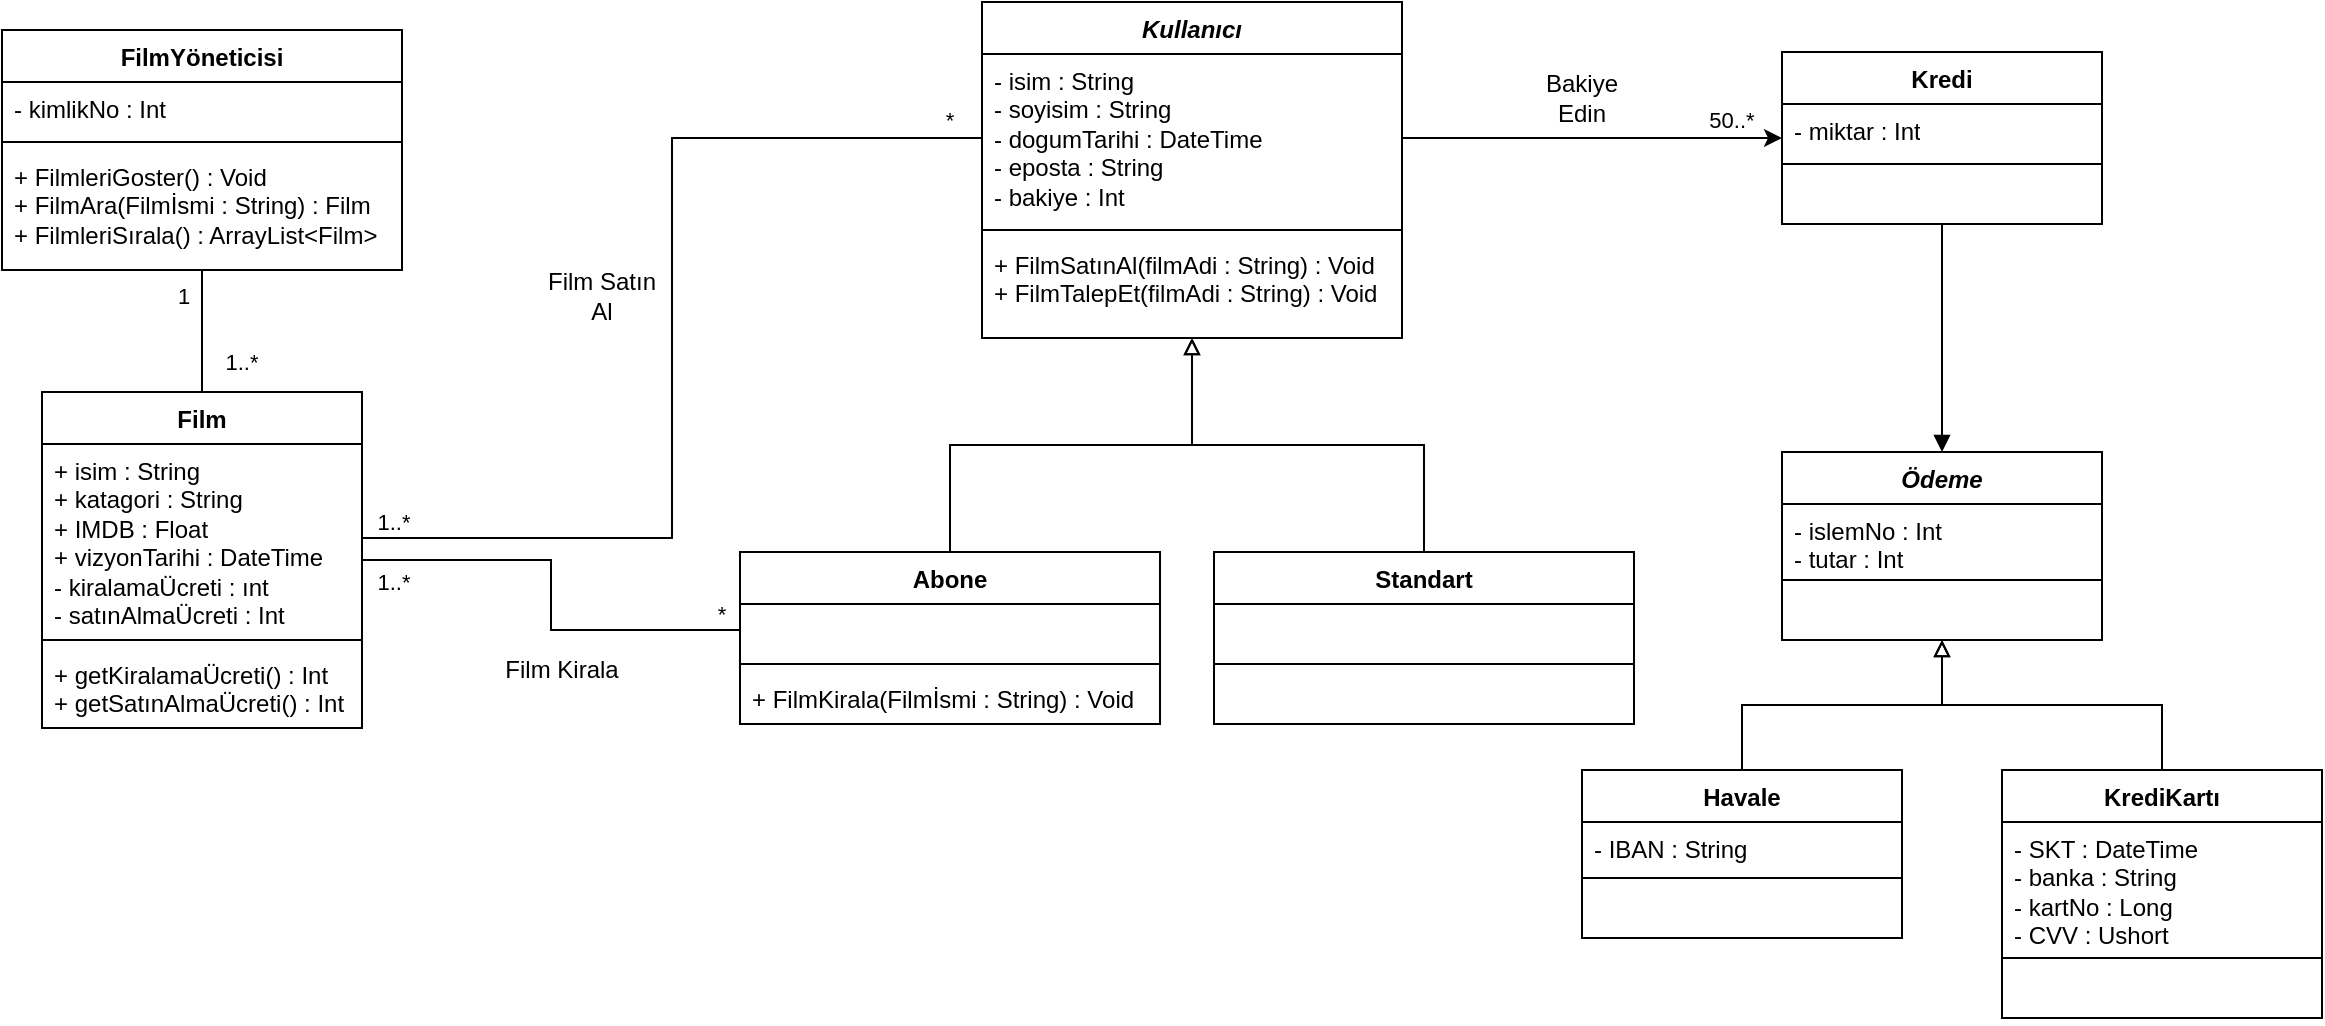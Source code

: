 <mxfile version="21.6.1" type="device">
  <diagram name="Page-1" id="14p7EVBaWdFb6VR1yQjn">
    <mxGraphModel dx="1834" dy="836" grid="1" gridSize="10" guides="1" tooltips="1" connect="1" arrows="0" fold="1" page="0" pageScale="1" pageWidth="850" pageHeight="1100" math="0" shadow="0">
      <root>
        <mxCell id="0" />
        <mxCell id="1" parent="0" />
        <mxCell id="icYQpB3G7Fc4vZrX-THt-25" style="edgeStyle=orthogonalEdgeStyle;rounded=0;orthogonalLoop=1;jettySize=auto;html=1;exitX=0.5;exitY=0;exitDx=0;exitDy=0;endArrow=none;endFill=0;" parent="1" source="icYQpB3G7Fc4vZrX-THt-1" target="icYQpB3G7Fc4vZrX-THt-13" edge="1">
          <mxGeometry relative="1" as="geometry" />
        </mxCell>
        <mxCell id="icYQpB3G7Fc4vZrX-THt-1" value="Film" style="swimlane;fontStyle=1;align=center;verticalAlign=top;childLayout=stackLayout;horizontal=1;startSize=26;horizontalStack=0;resizeParent=1;resizeParentMax=0;resizeLast=0;collapsible=1;marginBottom=0;whiteSpace=wrap;html=1;" parent="1" vertex="1">
          <mxGeometry x="-70" y="251" width="160" height="168" as="geometry" />
        </mxCell>
        <mxCell id="icYQpB3G7Fc4vZrX-THt-2" value="+ isim : String&lt;br&gt;+ katagori : String&lt;br&gt;+ IMDB : Float&lt;br&gt;+ vizyonTarihi : DateTime&lt;br&gt;- kiralamaÜcreti : ınt&lt;br&gt;- satınAlmaÜcreti : Int" style="text;strokeColor=none;fillColor=none;align=left;verticalAlign=top;spacingLeft=4;spacingRight=4;overflow=hidden;rotatable=0;points=[[0,0.5],[1,0.5]];portConstraint=eastwest;whiteSpace=wrap;html=1;" parent="icYQpB3G7Fc4vZrX-THt-1" vertex="1">
          <mxGeometry y="26" width="160" height="94" as="geometry" />
        </mxCell>
        <mxCell id="icYQpB3G7Fc4vZrX-THt-3" value="" style="line;strokeWidth=1;fillColor=none;align=left;verticalAlign=middle;spacingTop=-1;spacingLeft=3;spacingRight=3;rotatable=0;labelPosition=right;points=[];portConstraint=eastwest;strokeColor=inherit;" parent="icYQpB3G7Fc4vZrX-THt-1" vertex="1">
          <mxGeometry y="120" width="160" height="8" as="geometry" />
        </mxCell>
        <mxCell id="icYQpB3G7Fc4vZrX-THt-4" value="+ getKiralamaÜcreti() : Int&lt;br&gt;+ getSatınAlmaÜcreti() : Int" style="text;strokeColor=none;fillColor=none;align=left;verticalAlign=top;spacingLeft=4;spacingRight=4;overflow=hidden;rotatable=0;points=[[0,0.5],[1,0.5]];portConstraint=eastwest;whiteSpace=wrap;html=1;" parent="icYQpB3G7Fc4vZrX-THt-1" vertex="1">
          <mxGeometry y="128" width="160" height="40" as="geometry" />
        </mxCell>
        <mxCell id="icYQpB3G7Fc4vZrX-THt-5" value="&lt;i&gt;Kullanıcı&lt;/i&gt;" style="swimlane;fontStyle=1;align=center;verticalAlign=top;childLayout=stackLayout;horizontal=1;startSize=26;horizontalStack=0;resizeParent=1;resizeParentMax=0;resizeLast=0;collapsible=1;marginBottom=0;whiteSpace=wrap;html=1;" parent="1" vertex="1">
          <mxGeometry x="400" y="56" width="210" height="168" as="geometry" />
        </mxCell>
        <mxCell id="icYQpB3G7Fc4vZrX-THt-6" value="- isim : String&lt;br&gt;- soyisim : String&lt;br&gt;- dogumTarihi : DateTime&lt;br&gt;- eposta : String&lt;br&gt;- bakiye : Int" style="text;strokeColor=none;fillColor=none;align=left;verticalAlign=top;spacingLeft=4;spacingRight=4;overflow=hidden;rotatable=0;points=[[0,0.5],[1,0.5]];portConstraint=eastwest;whiteSpace=wrap;html=1;" parent="icYQpB3G7Fc4vZrX-THt-5" vertex="1">
          <mxGeometry y="26" width="210" height="84" as="geometry" />
        </mxCell>
        <mxCell id="icYQpB3G7Fc4vZrX-THt-7" value="" style="line;strokeWidth=1;fillColor=none;align=left;verticalAlign=middle;spacingTop=-1;spacingLeft=3;spacingRight=3;rotatable=0;labelPosition=right;points=[];portConstraint=eastwest;strokeColor=inherit;" parent="icYQpB3G7Fc4vZrX-THt-5" vertex="1">
          <mxGeometry y="110" width="210" height="8" as="geometry" />
        </mxCell>
        <mxCell id="icYQpB3G7Fc4vZrX-THt-8" value="+ FilmSatınAl(filmAdi : String) : Void&lt;br&gt;+ FilmTalepEt(filmAdi : String) : Void" style="text;strokeColor=none;fillColor=none;align=left;verticalAlign=top;spacingLeft=4;spacingRight=4;overflow=hidden;rotatable=0;points=[[0,0.5],[1,0.5]];portConstraint=eastwest;whiteSpace=wrap;html=1;" parent="icYQpB3G7Fc4vZrX-THt-5" vertex="1">
          <mxGeometry y="118" width="210" height="50" as="geometry" />
        </mxCell>
        <mxCell id="icYQpB3G7Fc4vZrX-THt-13" value="FilmYöneticisi" style="swimlane;fontStyle=1;align=center;verticalAlign=top;childLayout=stackLayout;horizontal=1;startSize=26;horizontalStack=0;resizeParent=1;resizeParentMax=0;resizeLast=0;collapsible=1;marginBottom=0;whiteSpace=wrap;html=1;" parent="1" vertex="1">
          <mxGeometry x="-90" y="70" width="200" height="120" as="geometry" />
        </mxCell>
        <mxCell id="icYQpB3G7Fc4vZrX-THt-14" value="- kimlikNo : Int" style="text;strokeColor=none;fillColor=none;align=left;verticalAlign=top;spacingLeft=4;spacingRight=4;overflow=hidden;rotatable=0;points=[[0,0.5],[1,0.5]];portConstraint=eastwest;whiteSpace=wrap;html=1;" parent="icYQpB3G7Fc4vZrX-THt-13" vertex="1">
          <mxGeometry y="26" width="200" height="26" as="geometry" />
        </mxCell>
        <mxCell id="icYQpB3G7Fc4vZrX-THt-15" value="" style="line;strokeWidth=1;fillColor=none;align=left;verticalAlign=middle;spacingTop=-1;spacingLeft=3;spacingRight=3;rotatable=0;labelPosition=right;points=[];portConstraint=eastwest;strokeColor=inherit;" parent="icYQpB3G7Fc4vZrX-THt-13" vertex="1">
          <mxGeometry y="52" width="200" height="8" as="geometry" />
        </mxCell>
        <mxCell id="icYQpB3G7Fc4vZrX-THt-16" value="+ FilmleriGoster() : Void&lt;br&gt;+ FilmAra(Filmİsmi : String) : Film&lt;br&gt;+ FilmleriSırala() : ArrayList&amp;lt;Film&amp;gt;" style="text;strokeColor=none;fillColor=none;align=left;verticalAlign=top;spacingLeft=4;spacingRight=4;overflow=hidden;rotatable=0;points=[[0,0.5],[1,0.5]];portConstraint=eastwest;whiteSpace=wrap;html=1;" parent="icYQpB3G7Fc4vZrX-THt-13" vertex="1">
          <mxGeometry y="60" width="200" height="60" as="geometry" />
        </mxCell>
        <mxCell id="icYQpB3G7Fc4vZrX-THt-41" style="edgeStyle=orthogonalEdgeStyle;rounded=0;orthogonalLoop=1;jettySize=auto;html=1;exitX=0.5;exitY=0;exitDx=0;exitDy=0;startArrow=block;startFill=1;endArrow=none;endFill=0;" parent="1" source="icYQpB3G7Fc4vZrX-THt-21" target="icYQpB3G7Fc4vZrX-THt-26" edge="1">
          <mxGeometry relative="1" as="geometry" />
        </mxCell>
        <mxCell id="icYQpB3G7Fc4vZrX-THt-21" value="&lt;i&gt;Ödeme&lt;/i&gt;" style="swimlane;fontStyle=1;align=center;verticalAlign=top;childLayout=stackLayout;horizontal=1;startSize=26;horizontalStack=0;resizeParent=1;resizeParentMax=0;resizeLast=0;collapsible=1;marginBottom=0;whiteSpace=wrap;html=1;" parent="1" vertex="1">
          <mxGeometry x="800" y="281" width="160" height="94" as="geometry" />
        </mxCell>
        <mxCell id="icYQpB3G7Fc4vZrX-THt-22" value="- islemNo : Int&lt;br&gt;- tutar : Int" style="text;strokeColor=none;fillColor=none;align=left;verticalAlign=top;spacingLeft=4;spacingRight=4;overflow=hidden;rotatable=0;points=[[0,0.5],[1,0.5]];portConstraint=eastwest;whiteSpace=wrap;html=1;" parent="icYQpB3G7Fc4vZrX-THt-21" vertex="1">
          <mxGeometry y="26" width="160" height="34" as="geometry" />
        </mxCell>
        <mxCell id="icYQpB3G7Fc4vZrX-THt-23" value="" style="line;strokeWidth=1;fillColor=none;align=left;verticalAlign=middle;spacingTop=-1;spacingLeft=3;spacingRight=3;rotatable=0;labelPosition=right;points=[];portConstraint=eastwest;strokeColor=inherit;" parent="icYQpB3G7Fc4vZrX-THt-21" vertex="1">
          <mxGeometry y="60" width="160" height="8" as="geometry" />
        </mxCell>
        <mxCell id="icYQpB3G7Fc4vZrX-THt-24" value="&amp;nbsp;" style="text;strokeColor=none;fillColor=none;align=left;verticalAlign=top;spacingLeft=4;spacingRight=4;overflow=hidden;rotatable=0;points=[[0,0.5],[1,0.5]];portConstraint=eastwest;whiteSpace=wrap;html=1;" parent="icYQpB3G7Fc4vZrX-THt-21" vertex="1">
          <mxGeometry y="68" width="160" height="26" as="geometry" />
        </mxCell>
        <mxCell id="icYQpB3G7Fc4vZrX-THt-26" value="Kredi" style="swimlane;fontStyle=1;align=center;verticalAlign=top;childLayout=stackLayout;horizontal=1;startSize=26;horizontalStack=0;resizeParent=1;resizeParentMax=0;resizeLast=0;collapsible=1;marginBottom=0;whiteSpace=wrap;html=1;" parent="1" vertex="1">
          <mxGeometry x="800" y="81" width="160" height="86" as="geometry" />
        </mxCell>
        <mxCell id="icYQpB3G7Fc4vZrX-THt-27" value="- miktar : Int" style="text;strokeColor=none;fillColor=none;align=left;verticalAlign=top;spacingLeft=4;spacingRight=4;overflow=hidden;rotatable=0;points=[[0,0.5],[1,0.5]];portConstraint=eastwest;whiteSpace=wrap;html=1;" parent="icYQpB3G7Fc4vZrX-THt-26" vertex="1">
          <mxGeometry y="26" width="160" height="26" as="geometry" />
        </mxCell>
        <mxCell id="icYQpB3G7Fc4vZrX-THt-28" value="" style="line;strokeWidth=1;fillColor=none;align=left;verticalAlign=middle;spacingTop=-1;spacingLeft=3;spacingRight=3;rotatable=0;labelPosition=right;points=[];portConstraint=eastwest;strokeColor=inherit;" parent="icYQpB3G7Fc4vZrX-THt-26" vertex="1">
          <mxGeometry y="52" width="160" height="8" as="geometry" />
        </mxCell>
        <mxCell id="icYQpB3G7Fc4vZrX-THt-29" value="&amp;nbsp;" style="text;strokeColor=none;fillColor=none;align=left;verticalAlign=top;spacingLeft=4;spacingRight=4;overflow=hidden;rotatable=0;points=[[0,0.5],[1,0.5]];portConstraint=eastwest;whiteSpace=wrap;html=1;" parent="icYQpB3G7Fc4vZrX-THt-26" vertex="1">
          <mxGeometry y="60" width="160" height="26" as="geometry" />
        </mxCell>
        <mxCell id="icYQpB3G7Fc4vZrX-THt-39" style="edgeStyle=orthogonalEdgeStyle;rounded=0;orthogonalLoop=1;jettySize=auto;html=1;exitX=1;exitY=0.5;exitDx=0;exitDy=0;" parent="1" source="icYQpB3G7Fc4vZrX-THt-6" target="icYQpB3G7Fc4vZrX-THt-26" edge="1">
          <mxGeometry relative="1" as="geometry" />
        </mxCell>
        <mxCell id="icYQpB3G7Fc4vZrX-THt-55" style="edgeStyle=orthogonalEdgeStyle;rounded=0;orthogonalLoop=1;jettySize=auto;html=1;exitX=0.5;exitY=0;exitDx=0;exitDy=0;endArrow=block;endFill=0;" parent="1" source="icYQpB3G7Fc4vZrX-THt-42" target="icYQpB3G7Fc4vZrX-THt-21" edge="1">
          <mxGeometry relative="1" as="geometry" />
        </mxCell>
        <mxCell id="icYQpB3G7Fc4vZrX-THt-42" value="KrediKartı" style="swimlane;fontStyle=1;align=center;verticalAlign=top;childLayout=stackLayout;horizontal=1;startSize=26;horizontalStack=0;resizeParent=1;resizeParentMax=0;resizeLast=0;collapsible=1;marginBottom=0;whiteSpace=wrap;html=1;" parent="1" vertex="1">
          <mxGeometry x="910" y="440" width="160" height="124" as="geometry" />
        </mxCell>
        <mxCell id="icYQpB3G7Fc4vZrX-THt-43" value="- SKT : DateTime&lt;br&gt;- banka : String&lt;br&gt;- kartNo : Long&lt;br&gt;- CVV : Ushort" style="text;strokeColor=none;fillColor=none;align=left;verticalAlign=top;spacingLeft=4;spacingRight=4;overflow=hidden;rotatable=0;points=[[0,0.5],[1,0.5]];portConstraint=eastwest;whiteSpace=wrap;html=1;" parent="icYQpB3G7Fc4vZrX-THt-42" vertex="1">
          <mxGeometry y="26" width="160" height="64" as="geometry" />
        </mxCell>
        <mxCell id="icYQpB3G7Fc4vZrX-THt-44" value="" style="line;strokeWidth=1;fillColor=none;align=left;verticalAlign=middle;spacingTop=-1;spacingLeft=3;spacingRight=3;rotatable=0;labelPosition=right;points=[];portConstraint=eastwest;strokeColor=inherit;" parent="icYQpB3G7Fc4vZrX-THt-42" vertex="1">
          <mxGeometry y="90" width="160" height="8" as="geometry" />
        </mxCell>
        <mxCell id="icYQpB3G7Fc4vZrX-THt-45" value="&amp;nbsp;" style="text;strokeColor=none;fillColor=none;align=left;verticalAlign=top;spacingLeft=4;spacingRight=4;overflow=hidden;rotatable=0;points=[[0,0.5],[1,0.5]];portConstraint=eastwest;whiteSpace=wrap;html=1;" parent="icYQpB3G7Fc4vZrX-THt-42" vertex="1">
          <mxGeometry y="98" width="160" height="26" as="geometry" />
        </mxCell>
        <mxCell id="icYQpB3G7Fc4vZrX-THt-56" style="edgeStyle=orthogonalEdgeStyle;rounded=0;orthogonalLoop=1;jettySize=auto;html=1;exitX=0.5;exitY=0;exitDx=0;exitDy=0;endArrow=block;endFill=0;" parent="1" source="icYQpB3G7Fc4vZrX-THt-50" target="icYQpB3G7Fc4vZrX-THt-21" edge="1">
          <mxGeometry relative="1" as="geometry" />
        </mxCell>
        <mxCell id="icYQpB3G7Fc4vZrX-THt-50" value="Havale" style="swimlane;fontStyle=1;align=center;verticalAlign=top;childLayout=stackLayout;horizontal=1;startSize=26;horizontalStack=0;resizeParent=1;resizeParentMax=0;resizeLast=0;collapsible=1;marginBottom=0;whiteSpace=wrap;html=1;" parent="1" vertex="1">
          <mxGeometry x="700" y="440" width="160" height="84" as="geometry" />
        </mxCell>
        <mxCell id="icYQpB3G7Fc4vZrX-THt-51" value="- IBAN : String" style="text;strokeColor=none;fillColor=none;align=left;verticalAlign=top;spacingLeft=4;spacingRight=4;overflow=hidden;rotatable=0;points=[[0,0.5],[1,0.5]];portConstraint=eastwest;whiteSpace=wrap;html=1;" parent="icYQpB3G7Fc4vZrX-THt-50" vertex="1">
          <mxGeometry y="26" width="160" height="24" as="geometry" />
        </mxCell>
        <mxCell id="icYQpB3G7Fc4vZrX-THt-52" value="" style="line;strokeWidth=1;fillColor=none;align=left;verticalAlign=middle;spacingTop=-1;spacingLeft=3;spacingRight=3;rotatable=0;labelPosition=right;points=[];portConstraint=eastwest;strokeColor=inherit;" parent="icYQpB3G7Fc4vZrX-THt-50" vertex="1">
          <mxGeometry y="50" width="160" height="8" as="geometry" />
        </mxCell>
        <mxCell id="icYQpB3G7Fc4vZrX-THt-53" value="&amp;nbsp;" style="text;strokeColor=none;fillColor=none;align=left;verticalAlign=top;spacingLeft=4;spacingRight=4;overflow=hidden;rotatable=0;points=[[0,0.5],[1,0.5]];portConstraint=eastwest;whiteSpace=wrap;html=1;" parent="icYQpB3G7Fc4vZrX-THt-50" vertex="1">
          <mxGeometry y="58" width="160" height="26" as="geometry" />
        </mxCell>
        <mxCell id="icYQpB3G7Fc4vZrX-THt-66" style="edgeStyle=orthogonalEdgeStyle;rounded=0;orthogonalLoop=1;jettySize=auto;html=1;exitX=0.5;exitY=0;exitDx=0;exitDy=0;endArrow=block;endFill=0;" parent="1" source="icYQpB3G7Fc4vZrX-THt-57" target="icYQpB3G7Fc4vZrX-THt-5" edge="1">
          <mxGeometry relative="1" as="geometry" />
        </mxCell>
        <mxCell id="icYQpB3G7Fc4vZrX-THt-57" value="Standart" style="swimlane;fontStyle=1;align=center;verticalAlign=top;childLayout=stackLayout;horizontal=1;startSize=26;horizontalStack=0;resizeParent=1;resizeParentMax=0;resizeLast=0;collapsible=1;marginBottom=0;whiteSpace=wrap;html=1;" parent="1" vertex="1">
          <mxGeometry x="516" y="331" width="210" height="86" as="geometry" />
        </mxCell>
        <mxCell id="icYQpB3G7Fc4vZrX-THt-58" value="&amp;nbsp;" style="text;strokeColor=none;fillColor=none;align=left;verticalAlign=top;spacingLeft=4;spacingRight=4;overflow=hidden;rotatable=0;points=[[0,0.5],[1,0.5]];portConstraint=eastwest;whiteSpace=wrap;html=1;" parent="icYQpB3G7Fc4vZrX-THt-57" vertex="1">
          <mxGeometry y="26" width="210" height="26" as="geometry" />
        </mxCell>
        <mxCell id="icYQpB3G7Fc4vZrX-THt-59" value="" style="line;strokeWidth=1;fillColor=none;align=left;verticalAlign=middle;spacingTop=-1;spacingLeft=3;spacingRight=3;rotatable=0;labelPosition=right;points=[];portConstraint=eastwest;strokeColor=inherit;" parent="icYQpB3G7Fc4vZrX-THt-57" vertex="1">
          <mxGeometry y="52" width="210" height="8" as="geometry" />
        </mxCell>
        <mxCell id="icYQpB3G7Fc4vZrX-THt-60" value="&amp;nbsp;" style="text;strokeColor=none;fillColor=none;align=left;verticalAlign=top;spacingLeft=4;spacingRight=4;overflow=hidden;rotatable=0;points=[[0,0.5],[1,0.5]];portConstraint=eastwest;whiteSpace=wrap;html=1;" parent="icYQpB3G7Fc4vZrX-THt-57" vertex="1">
          <mxGeometry y="60" width="210" height="26" as="geometry" />
        </mxCell>
        <mxCell id="icYQpB3G7Fc4vZrX-THt-65" style="edgeStyle=orthogonalEdgeStyle;rounded=0;orthogonalLoop=1;jettySize=auto;html=1;exitX=0.5;exitY=0;exitDx=0;exitDy=0;endArrow=block;endFill=0;" parent="1" source="icYQpB3G7Fc4vZrX-THt-61" target="icYQpB3G7Fc4vZrX-THt-5" edge="1">
          <mxGeometry relative="1" as="geometry" />
        </mxCell>
        <mxCell id="icYQpB3G7Fc4vZrX-THt-61" value="Abone" style="swimlane;fontStyle=1;align=center;verticalAlign=top;childLayout=stackLayout;horizontal=1;startSize=26;horizontalStack=0;resizeParent=1;resizeParentMax=0;resizeLast=0;collapsible=1;marginBottom=0;whiteSpace=wrap;html=1;" parent="1" vertex="1">
          <mxGeometry x="279" y="331" width="210" height="86" as="geometry" />
        </mxCell>
        <mxCell id="icYQpB3G7Fc4vZrX-THt-62" value="&amp;nbsp;" style="text;strokeColor=none;fillColor=none;align=left;verticalAlign=top;spacingLeft=4;spacingRight=4;overflow=hidden;rotatable=0;points=[[0,0.5],[1,0.5]];portConstraint=eastwest;whiteSpace=wrap;html=1;" parent="icYQpB3G7Fc4vZrX-THt-61" vertex="1">
          <mxGeometry y="26" width="210" height="26" as="geometry" />
        </mxCell>
        <mxCell id="icYQpB3G7Fc4vZrX-THt-63" value="" style="line;strokeWidth=1;fillColor=none;align=left;verticalAlign=middle;spacingTop=-1;spacingLeft=3;spacingRight=3;rotatable=0;labelPosition=right;points=[];portConstraint=eastwest;strokeColor=inherit;" parent="icYQpB3G7Fc4vZrX-THt-61" vertex="1">
          <mxGeometry y="52" width="210" height="8" as="geometry" />
        </mxCell>
        <mxCell id="icYQpB3G7Fc4vZrX-THt-64" value="+ FilmKirala(Filmİsmi : String) : Void" style="text;strokeColor=none;fillColor=none;align=left;verticalAlign=top;spacingLeft=4;spacingRight=4;overflow=hidden;rotatable=0;points=[[0,0.5],[1,0.5]];portConstraint=eastwest;whiteSpace=wrap;html=1;" parent="icYQpB3G7Fc4vZrX-THt-61" vertex="1">
          <mxGeometry y="60" width="210" height="26" as="geometry" />
        </mxCell>
        <mxCell id="icYQpB3G7Fc4vZrX-THt-67" value="Bakiye Edin" style="text;html=1;strokeColor=none;fillColor=none;align=center;verticalAlign=middle;whiteSpace=wrap;rounded=0;" parent="1" vertex="1">
          <mxGeometry x="670" y="89" width="60" height="30" as="geometry" />
        </mxCell>
        <mxCell id="icYQpB3G7Fc4vZrX-THt-68" value="50..*" style="text;html=1;strokeColor=none;fillColor=none;align=center;verticalAlign=middle;whiteSpace=wrap;rounded=0;fontSize=11;" parent="1" vertex="1">
          <mxGeometry x="745" y="100" width="60" height="30" as="geometry" />
        </mxCell>
        <mxCell id="icYQpB3G7Fc4vZrX-THt-69" style="edgeStyle=orthogonalEdgeStyle;rounded=0;orthogonalLoop=1;jettySize=auto;html=1;exitX=0;exitY=0.5;exitDx=0;exitDy=0;endArrow=none;endFill=0;" parent="1" source="icYQpB3G7Fc4vZrX-THt-6" target="icYQpB3G7Fc4vZrX-THt-2" edge="1">
          <mxGeometry relative="1" as="geometry" />
        </mxCell>
        <mxCell id="icYQpB3G7Fc4vZrX-THt-70" value="1..*" style="text;html=1;strokeColor=none;fillColor=none;align=center;verticalAlign=middle;whiteSpace=wrap;rounded=0;fontSize=11;" parent="1" vertex="1">
          <mxGeometry y="221" width="60" height="30" as="geometry" />
        </mxCell>
        <mxCell id="icYQpB3G7Fc4vZrX-THt-72" value="1" style="text;html=1;strokeColor=none;fillColor=none;align=center;verticalAlign=middle;whiteSpace=wrap;rounded=0;fontSize=11;" parent="1" vertex="1">
          <mxGeometry x="-29" y="188" width="60" height="30" as="geometry" />
        </mxCell>
        <mxCell id="ZhUhos6Z9UK5BXAGOaRQ-1" style="edgeStyle=orthogonalEdgeStyle;rounded=0;orthogonalLoop=1;jettySize=auto;html=1;exitX=0;exitY=0.5;exitDx=0;exitDy=0;endArrow=none;endFill=0;" edge="1" parent="1" source="icYQpB3G7Fc4vZrX-THt-62" target="icYQpB3G7Fc4vZrX-THt-1">
          <mxGeometry relative="1" as="geometry" />
        </mxCell>
        <mxCell id="ZhUhos6Z9UK5BXAGOaRQ-2" value="Film Satın Al" style="text;html=1;strokeColor=none;fillColor=none;align=center;verticalAlign=middle;whiteSpace=wrap;rounded=0;" vertex="1" parent="1">
          <mxGeometry x="180" y="188" width="60" height="30" as="geometry" />
        </mxCell>
        <mxCell id="ZhUhos6Z9UK5BXAGOaRQ-3" value="Film Kirala" style="text;html=1;strokeColor=none;fillColor=none;align=center;verticalAlign=middle;whiteSpace=wrap;rounded=0;" vertex="1" parent="1">
          <mxGeometry x="160" y="375" width="60" height="30" as="geometry" />
        </mxCell>
        <mxCell id="ZhUhos6Z9UK5BXAGOaRQ-4" value="*" style="text;html=1;strokeColor=none;fillColor=none;align=center;verticalAlign=middle;whiteSpace=wrap;rounded=0;fontSize=11;" vertex="1" parent="1">
          <mxGeometry x="240" y="347" width="60" height="30" as="geometry" />
        </mxCell>
        <mxCell id="ZhUhos6Z9UK5BXAGOaRQ-5" value="1..*" style="text;html=1;strokeColor=none;fillColor=none;align=center;verticalAlign=middle;whiteSpace=wrap;rounded=0;fontSize=11;" vertex="1" parent="1">
          <mxGeometry x="76" y="331" width="60" height="30" as="geometry" />
        </mxCell>
        <mxCell id="ZhUhos6Z9UK5BXAGOaRQ-6" value="1..*" style="text;html=1;strokeColor=none;fillColor=none;align=center;verticalAlign=middle;whiteSpace=wrap;rounded=0;fontSize=11;" vertex="1" parent="1">
          <mxGeometry x="76" y="301" width="60" height="30" as="geometry" />
        </mxCell>
        <mxCell id="ZhUhos6Z9UK5BXAGOaRQ-7" value="*" style="text;html=1;strokeColor=none;fillColor=none;align=center;verticalAlign=middle;whiteSpace=wrap;rounded=0;fontSize=11;" vertex="1" parent="1">
          <mxGeometry x="354" y="100" width="60" height="30" as="geometry" />
        </mxCell>
      </root>
    </mxGraphModel>
  </diagram>
</mxfile>
